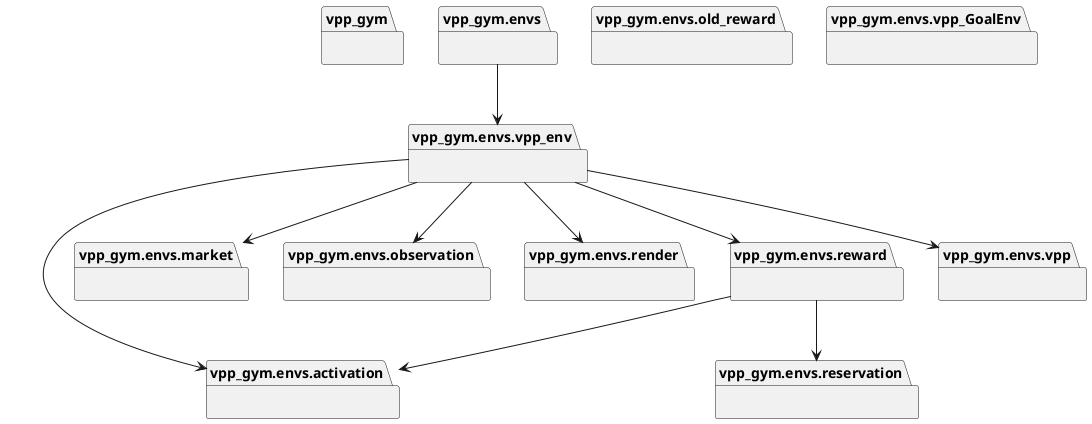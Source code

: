 @startuml packages_vpp_gym
set namespaceSeparator none
package "vpp_gym" as vpp_gym {
}
package "vpp_gym.envs" as vpp_gym.envs {
}
package "vpp_gym.envs.activation" as vpp_gym.envs.activation {
}
package "vpp_gym.envs.market" as vpp_gym.envs.market {
}
package "vpp_gym.envs.observation" as vpp_gym.envs.observation {
}
package "vpp_gym.envs.old_reward" as vpp_gym.envs.old_reward {
}
package "vpp_gym.envs.render" as vpp_gym.envs.render {
}
package "vpp_gym.envs.reservation" as vpp_gym.envs.reservation {
}
package "vpp_gym.envs.reward" as vpp_gym.envs.reward {
}
package "vpp_gym.envs.vpp" as vpp_gym.envs.vpp {
}
package "vpp_gym.envs.vpp_GoalEnv" as vpp_gym.envs.vpp_GoalEnv {
}
package "vpp_gym.envs.vpp_env" as vpp_gym.envs.vpp_env {
}
vpp_gym.envs --> vpp_gym.envs.vpp_env
vpp_gym.envs.reward --> vpp_gym.envs.activation
vpp_gym.envs.reward --> vpp_gym.envs.reservation
vpp_gym.envs.vpp_env --> vpp_gym.envs.activation
vpp_gym.envs.vpp_env --> vpp_gym.envs.market
vpp_gym.envs.vpp_env --> vpp_gym.envs.observation
vpp_gym.envs.vpp_env --> vpp_gym.envs.render
vpp_gym.envs.vpp_env --> vpp_gym.envs.reward
vpp_gym.envs.vpp_env --> vpp_gym.envs.vpp
@enduml
